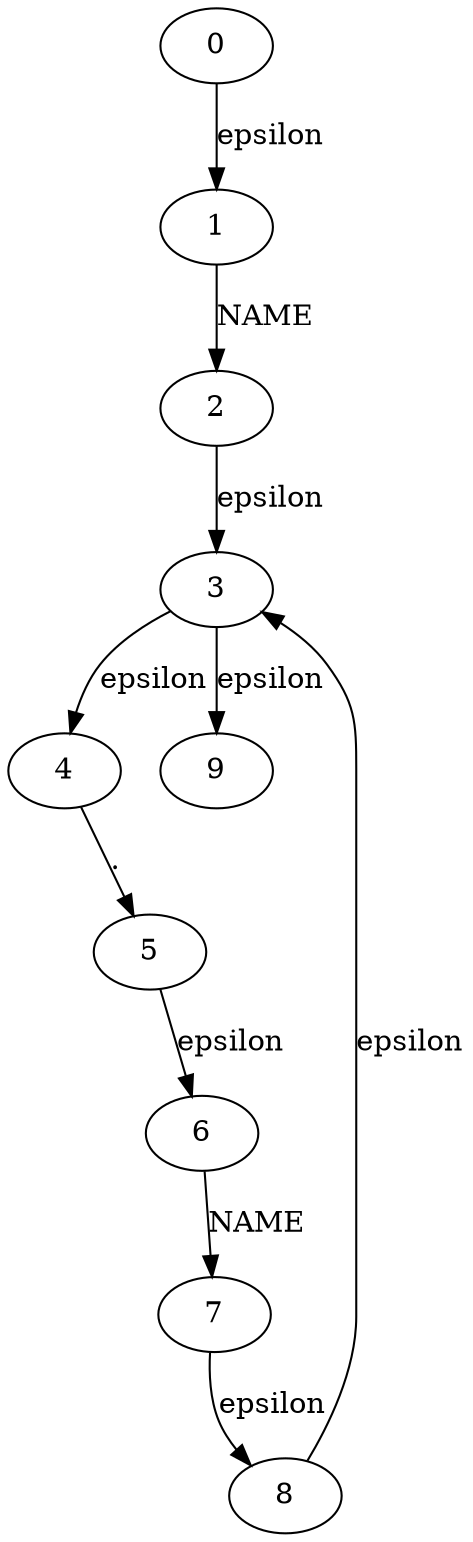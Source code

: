 
digraph dotted_name {
  0->1[label=epsilon]
  1->2[label=NAME]
  2->3[label=epsilon]
  3->4[label=epsilon]
  4->5[label="."]
  5->6[label=epsilon]
  6->7[label=NAME]
  7->8[label=epsilon]
  8->3[label=epsilon]
  3->9[label=epsilon]
}
